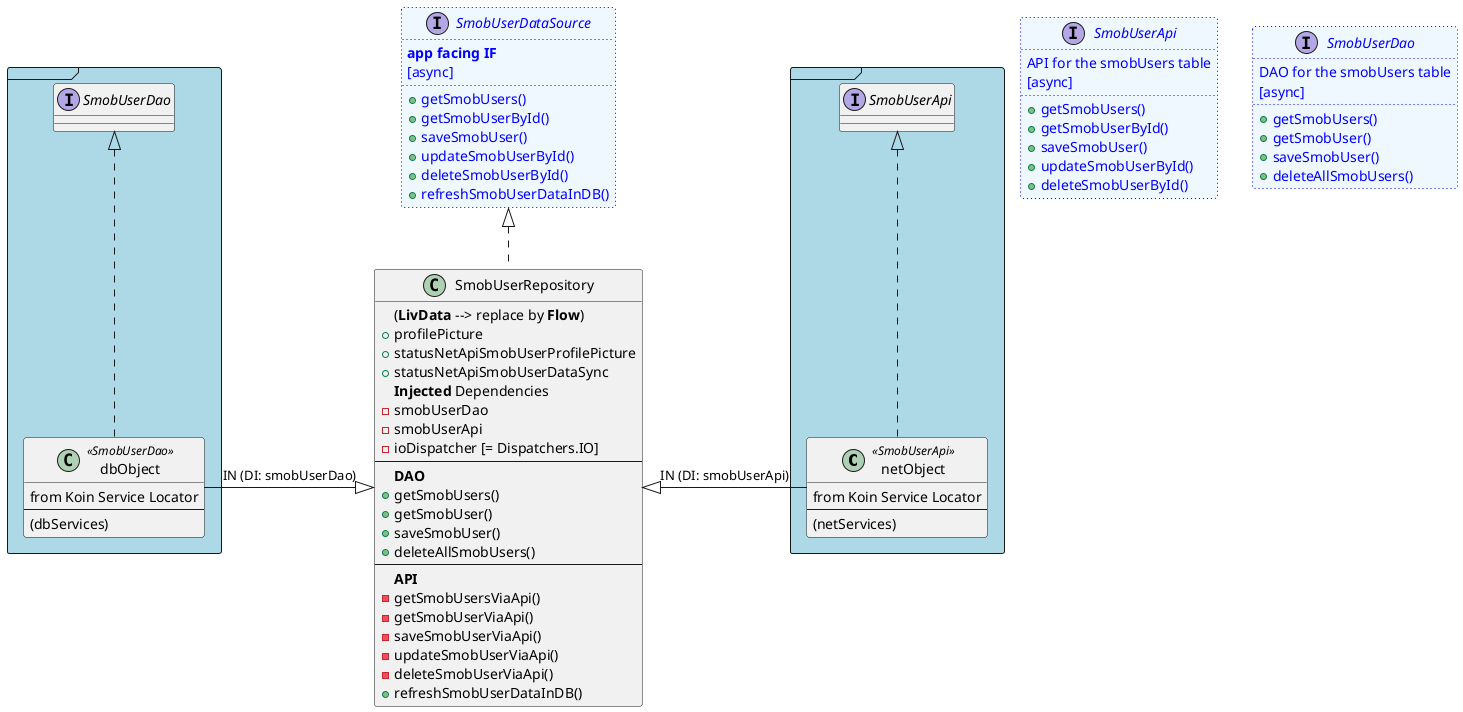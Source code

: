 @startuml
class SmobUserRepository implements SmobUserDataSource {
  (**LivData** --> replace by **Flow**)
  +profilePicture
  +statusNetApiSmobUserProfilePicture
  +statusNetApiSmobUserDataSync
  **Injected** Dependencies
  -smobUserDao
  -smobUserApi
  -ioDispatcher [= Dispatchers.IO]
  ---
  **DAO**
  +getSmobUsers()
  +getSmobUser()
  +saveSmobUser()
  +deleteAllSmobUsers()
  ---
  **API**
  -getSmobUsersViaApi()
  -getSmobUserViaApi()
  -saveSmobUserViaApi()
  -updateSmobUserViaApi()
  -deleteSmobUserViaApi()
  +refreshSmobUserDataInDB()
}

frame #Lightblue {
    class netObject <<SmobUserApi>> implements SmobUserApi {
        from Koin Service Locator
        ---
        (netServices)
    }
}

frame #Lightblue {
    class dbObject <<SmobUserDao>> implements SmobUserDao {
        from Koin Service Locator
        ---
        (dbServices)
    }
}
interface SmobUserApi #aliceblue;line:blue;line.dotted;text:blue {
  API for the smobUsers table
  [async]
  +getSmobUsers()
  +getSmobUserById()
  +saveSmobUser()
  +updateSmobUserById()
  +deleteSmobUserById()
}

interface SmobUserDao #aliceblue;line:blue;line.dotted;text:blue {
  DAO for the smobUsers table
  [async]
  +getSmobUsers()
  +getSmobUser()
  +saveSmobUser()
  +deleteAllSmobUsers()
}

interface SmobUserDataSource #aliceblue;line:blue;line.dotted;text:blue {
  **app facing IF**
  [async]
  +getSmobUsers()
  +getSmobUserById()
  +saveSmobUser()
  +updateSmobUserById()
  +deleteSmobUserById()
  +refreshSmobUserDataInDB()
}

SmobUserRepository <|-left- dbObject : IN (DI: smobUserDao)
SmobUserRepository <|-right- netObject : IN (DI: smobUserApi)
@enduml